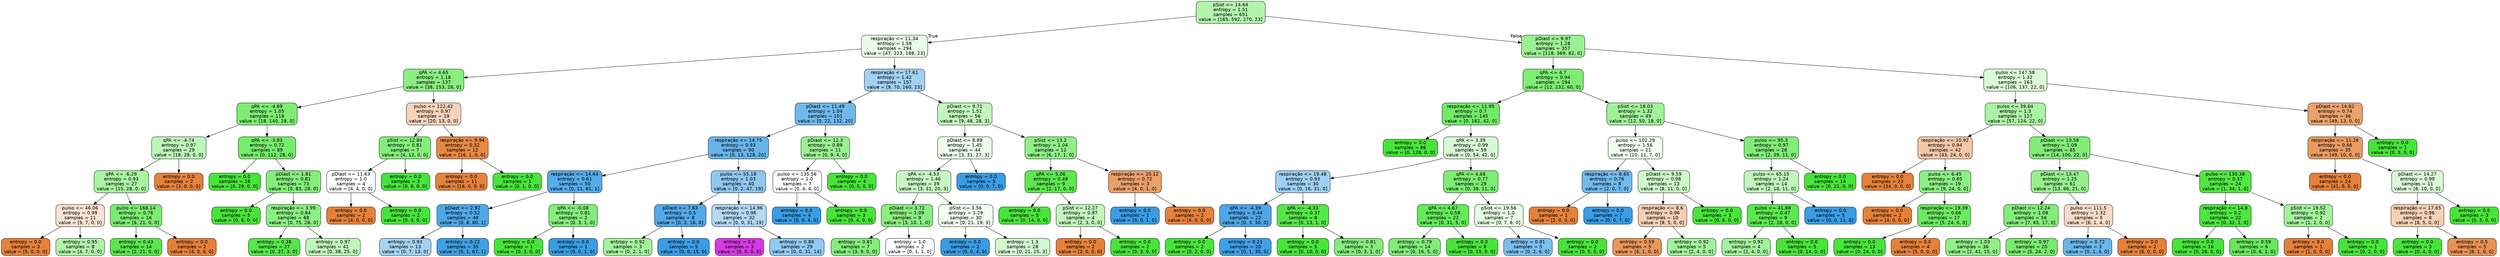 digraph Tree {
node [shape=box, style="filled, rounded", color="black", fontname="helvetica"] ;
edge [fontname="helvetica"] ;
0 [label="pSist <= 14.64\nentropy = 1.51\nsamples = 651\nvalue = [165, 592, 270, 23]", fillcolor="#b3f4ad"] ;
1 [label="respiração <= 11.34\nentropy = 1.58\nsamples = 294\nvalue = [47, 223, 188, 23]", fillcolor="#e9fce7"] ;
0 -> 1 [labeldistance=2.5, labelangle=45, headlabel="True"] ;
2 [label="qPA <= 4.65\nentropy = 1.18\nsamples = 137\nvalue = [38, 153, 28, 0]", fillcolor="#8aee81"] ;
1 -> 2 ;
3 [label="qPA <= -4.69\nentropy = 1.05\nsamples = 118\nvalue = [18, 140, 28, 0]", fillcolor="#7ded73"] ;
2 -> 3 ;
4 [label="qPA <= -4.74\nentropy = 0.97\nsamples = 29\nvalue = [18, 28, 0, 0]", fillcolor="#bdf6b8"] ;
3 -> 4 ;
5 [label="qPA <= -6.29\nentropy = 0.93\nsamples = 27\nvalue = [15, 28, 0, 0]", fillcolor="#aaf3a3"] ;
4 -> 5 ;
6 [label="pulso <= 46.06\nentropy = 0.99\nsamples = 11\nvalue = [9, 7, 0, 0]", fillcolor="#f9e3d3"] ;
5 -> 6 ;
7 [label="entropy = 0.0\nsamples = 3\nvalue = [5, 0, 0, 0]", fillcolor="#e58139"] ;
6 -> 7 ;
8 [label="entropy = 0.95\nsamples = 8\nvalue = [4, 7, 0, 0]", fillcolor="#b0f4aa"] ;
6 -> 8 ;
9 [label="pulso <= 168.14\nentropy = 0.76\nsamples = 16\nvalue = [6, 21, 0, 0]", fillcolor="#7cec72"] ;
5 -> 9 ;
10 [label="entropy = 0.43\nsamples = 14\nvalue = [2, 21, 0, 0]", fillcolor="#59e74c"] ;
9 -> 10 ;
11 [label="entropy = 0.0\nsamples = 2\nvalue = [4, 0, 0, 0]", fillcolor="#e58139"] ;
9 -> 11 ;
12 [label="entropy = 0.0\nsamples = 2\nvalue = [3, 0, 0, 0]", fillcolor="#e58139"] ;
4 -> 12 ;
13 [label="qPA <= -3.83\nentropy = 0.72\nsamples = 89\nvalue = [0, 112, 28, 0]", fillcolor="#75ec6a"] ;
3 -> 13 ;
14 [label="entropy = 0.0\nsamples = 16\nvalue = [0, 29, 0, 0]", fillcolor="#47e539"] ;
13 -> 14 ;
15 [label="pDiast <= 1.81\nentropy = 0.81\nsamples = 73\nvalue = [0, 83, 28, 0]", fillcolor="#85ee7c"] ;
13 -> 15 ;
16 [label="entropy = 0.0\nsamples = 5\nvalue = [0, 8, 0, 0]", fillcolor="#47e539"] ;
15 -> 16 ;
17 [label="respiração <= 3.99\nentropy = 0.84\nsamples = 68\nvalue = [0, 75, 28, 0]", fillcolor="#8cef83"] ;
15 -> 17 ;
18 [label="entropy = 0.38\nsamples = 27\nvalue = [0, 37, 3, 0]", fillcolor="#56e749"] ;
17 -> 18 ;
19 [label="entropy = 0.97\nsamples = 41\nvalue = [0, 38, 25, 0]", fillcolor="#c0f6bb"] ;
17 -> 19 ;
20 [label="pulso <= 122.42\nentropy = 0.97\nsamples = 19\nvalue = [20, 13, 0, 0]", fillcolor="#f6d3ba"] ;
2 -> 20 ;
21 [label="pSist <= 12.84\nentropy = 0.81\nsamples = 7\nvalue = [4, 12, 0, 0]", fillcolor="#84ee7b"] ;
20 -> 21 ;
22 [label="pDiast <= 11.63\nentropy = 1.0\nsamples = 4\nvalue = [4, 4, 0, 0]", fillcolor="#ffffff"] ;
21 -> 22 ;
23 [label="entropy = 0.0\nsamples = 2\nvalue = [4, 0, 0, 0]", fillcolor="#e58139"] ;
22 -> 23 ;
24 [label="entropy = 0.0\nsamples = 2\nvalue = [0, 4, 0, 0]", fillcolor="#47e539"] ;
22 -> 24 ;
25 [label="entropy = 0.0\nsamples = 3\nvalue = [0, 8, 0, 0]", fillcolor="#47e539"] ;
21 -> 25 ;
26 [label="respiração <= 9.94\nentropy = 0.32\nsamples = 12\nvalue = [16, 1, 0, 0]", fillcolor="#e78945"] ;
20 -> 26 ;
27 [label="entropy = 0.0\nsamples = 11\nvalue = [16, 0, 0, 0]", fillcolor="#e58139"] ;
26 -> 27 ;
28 [label="entropy = 0.0\nsamples = 1\nvalue = [0, 1, 0, 0]", fillcolor="#47e539"] ;
26 -> 28 ;
29 [label="respiração <= 17.61\nentropy = 1.42\nsamples = 157\nvalue = [9, 70, 160, 23]", fillcolor="#a2d1f3"] ;
1 -> 29 ;
30 [label="pDiast <= 11.49\nentropy = 1.04\nsamples = 101\nvalue = [0, 22, 132, 20]", fillcolor="#70b8ec"] ;
29 -> 30 ;
31 [label="respiração <= 14.75\nentropy = 0.93\nsamples = 90\nvalue = [0, 13, 128, 20]", fillcolor="#67b4eb"] ;
30 -> 31 ;
32 [label="respiração <= 14.64\nentropy = 0.61\nsamples = 50\nvalue = [0, 11, 81, 1]", fillcolor="#56abe9"] ;
31 -> 32 ;
33 [label="pDiast <= 2.92\nentropy = 0.52\nsamples = 48\nvalue = [0, 8, 80, 1]", fillcolor="#4fa8e8"] ;
32 -> 33 ;
34 [label="entropy = 0.93\nsamples = 13\nvalue = [0, 7, 13, 0]", fillcolor="#a4d2f3"] ;
33 -> 34 ;
35 [label="entropy = 0.22\nsamples = 35\nvalue = [0, 1, 67, 1]", fillcolor="#3fa0e6"] ;
33 -> 35 ;
36 [label="qPA <= -0.08\nentropy = 0.81\nsamples = 2\nvalue = [0, 3, 1, 0]", fillcolor="#84ee7b"] ;
32 -> 36 ;
37 [label="entropy = 0.0\nsamples = 1\nvalue = [0, 3, 0, 0]", fillcolor="#47e539"] ;
36 -> 37 ;
38 [label="entropy = 0.0\nsamples = 1\nvalue = [0, 0, 1, 0]", fillcolor="#399de5"] ;
36 -> 38 ;
39 [label="pulso <= 55.18\nentropy = 1.03\nsamples = 40\nvalue = [0, 2, 47, 19]", fillcolor="#8ec7f0"] ;
31 -> 39 ;
40 [label="pDiast <= 7.83\nentropy = 0.5\nsamples = 8\nvalue = [0, 2, 16, 0]", fillcolor="#52a9e8"] ;
39 -> 40 ;
41 [label="entropy = 0.92\nsamples = 3\nvalue = [0, 2, 1, 0]", fillcolor="#a3f29c"] ;
40 -> 41 ;
42 [label="entropy = 0.0\nsamples = 5\nvalue = [0, 0, 15, 0]", fillcolor="#399de5"] ;
40 -> 42 ;
43 [label="respiração <= 14.96\nentropy = 0.96\nsamples = 32\nvalue = [0, 0, 31, 19]", fillcolor="#b2d9f5"] ;
39 -> 43 ;
44 [label="entropy = 0.0\nsamples = 3\nvalue = [0, 0, 0, 5]", fillcolor="#d739e5"] ;
43 -> 44 ;
45 [label="entropy = 0.89\nsamples = 29\nvalue = [0, 0, 31, 14]", fillcolor="#92c9f1"] ;
43 -> 45 ;
46 [label="pDiast <= 12.3\nentropy = 0.89\nsamples = 11\nvalue = [0, 9, 4, 0]", fillcolor="#99f191"] ;
30 -> 46 ;
47 [label="pulso <= 135.56\nentropy = 1.0\nsamples = 7\nvalue = [0, 4, 4, 0]", fillcolor="#ffffff"] ;
46 -> 47 ;
48 [label="entropy = 0.0\nsamples = 4\nvalue = [0, 0, 4, 0]", fillcolor="#399de5"] ;
47 -> 48 ;
49 [label="entropy = 0.0\nsamples = 3\nvalue = [0, 4, 0, 0]", fillcolor="#47e539"] ;
47 -> 49 ;
50 [label="entropy = 0.0\nsamples = 4\nvalue = [0, 5, 0, 0]", fillcolor="#47e539"] ;
46 -> 50 ;
51 [label="pDiast <= 9.71\nentropy = 1.51\nsamples = 56\nvalue = [9, 48, 28, 3]", fillcolor="#c2f6bd"] ;
29 -> 51 ;
52 [label="pDiast <= 8.89\nentropy = 1.45\nsamples = 44\nvalue = [3, 31, 27, 3]", fillcolor="#ebfcea"] ;
51 -> 52 ;
53 [label="qPA <= -4.53\nentropy = 1.46\nsamples = 39\nvalue = [3, 31, 20, 3]", fillcolor="#c8f7c4"] ;
52 -> 53 ;
54 [label="pDiast <= 3.72\nentropy = 1.09\nsamples = 9\nvalue = [3, 10, 1, 0]", fillcolor="#8aee81"] ;
53 -> 54 ;
55 [label="entropy = 0.81\nsamples = 7\nvalue = [3, 9, 0, 0]", fillcolor="#84ee7b"] ;
54 -> 55 ;
56 [label="entropy = 1.0\nsamples = 2\nvalue = [0, 1, 1, 0]", fillcolor="#ffffff"] ;
54 -> 56 ;
57 [label="pSist <= 3.56\nentropy = 1.29\nsamples = 30\nvalue = [0, 21, 19, 3]", fillcolor="#f0fdef"] ;
53 -> 57 ;
58 [label="entropy = 0.0\nsamples = 2\nvalue = [0, 0, 4, 0]", fillcolor="#399de5"] ;
57 -> 58 ;
59 [label="entropy = 1.3\nsamples = 28\nvalue = [0, 21, 15, 3]", fillcolor="#d1f8ce"] ;
57 -> 59 ;
60 [label="entropy = 0.0\nsamples = 5\nvalue = [0, 0, 7, 0]", fillcolor="#399de5"] ;
52 -> 60 ;
61 [label="pSist <= 13.2\nentropy = 1.04\nsamples = 12\nvalue = [6, 17, 1, 0]", fillcolor="#8fef86"] ;
51 -> 61 ;
62 [label="qPA <= 5.06\nentropy = 0.49\nsamples = 9\nvalue = [2, 17, 0, 0]", fillcolor="#5de850"] ;
61 -> 62 ;
63 [label="entropy = 0.0\nsamples = 5\nvalue = [0, 14, 0, 0]", fillcolor="#47e539"] ;
62 -> 63 ;
64 [label="pSist <= 12.27\nentropy = 0.97\nsamples = 4\nvalue = [2, 3, 0, 0]", fillcolor="#c2f6bd"] ;
62 -> 64 ;
65 [label="entropy = 0.0\nsamples = 2\nvalue = [2, 0, 0, 0]", fillcolor="#e58139"] ;
64 -> 65 ;
66 [label="entropy = 0.0\nsamples = 2\nvalue = [0, 3, 0, 0]", fillcolor="#47e539"] ;
64 -> 66 ;
67 [label="respiração <= 20.12\nentropy = 0.72\nsamples = 3\nvalue = [4, 0, 1, 0]", fillcolor="#eca06a"] ;
61 -> 67 ;
68 [label="entropy = 0.0\nsamples = 1\nvalue = [0, 0, 1, 0]", fillcolor="#399de5"] ;
67 -> 68 ;
69 [label="entropy = 0.0\nsamples = 2\nvalue = [4, 0, 0, 0]", fillcolor="#e58139"] ;
67 -> 69 ;
70 [label="pDiast <= 9.97\nentropy = 1.28\nsamples = 357\nvalue = [118, 369, 82, 0]", fillcolor="#99f191"] ;
0 -> 70 [labeldistance=2.5, labelangle=-45, headlabel="False"] ;
71 [label="qPA <= 4.7\nentropy = 0.94\nsamples = 194\nvalue = [12, 232, 60, 0]", fillcolor="#7ded73"] ;
70 -> 71 ;
72 [label="respiração <= 11.95\nentropy = 0.7\nsamples = 145\nvalue = [0, 182, 42, 0]", fillcolor="#71eb67"] ;
71 -> 72 ;
73 [label="entropy = 0.0\nsamples = 86\nvalue = [0, 128, 0, 0]", fillcolor="#47e539"] ;
72 -> 73 ;
74 [label="qPA <= 3.39\nentropy = 0.99\nsamples = 59\nvalue = [0, 54, 42, 0]", fillcolor="#d6f9d3"] ;
72 -> 74 ;
75 [label="respiração <= 19.48\nentropy = 0.93\nsamples = 30\nvalue = [0, 16, 31, 0]", fillcolor="#9fd0f2"] ;
74 -> 75 ;
76 [label="qPA <= -4.39\nentropy = 0.44\nsamples = 22\nvalue = [0, 3, 30, 0]", fillcolor="#4da7e8"] ;
75 -> 76 ;
77 [label="entropy = 0.0\nsamples = 2\nvalue = [0, 2, 0, 0]", fillcolor="#47e539"] ;
76 -> 77 ;
78 [label="entropy = 0.21\nsamples = 20\nvalue = [0, 1, 30, 0]", fillcolor="#40a0e6"] ;
76 -> 78 ;
79 [label="qPA <= -4.33\nentropy = 0.37\nsamples = 8\nvalue = [0, 13, 1, 0]", fillcolor="#55e748"] ;
75 -> 79 ;
80 [label="entropy = 0.0\nsamples = 5\nvalue = [0, 10, 0, 0]", fillcolor="#47e539"] ;
79 -> 80 ;
81 [label="entropy = 0.81\nsamples = 3\nvalue = [0, 3, 1, 0]", fillcolor="#84ee7b"] ;
79 -> 81 ;
82 [label="qPA <= 4.68\nentropy = 0.77\nsamples = 29\nvalue = [0, 38, 11, 0]", fillcolor="#7ced72"] ;
74 -> 82 ;
83 [label="qPA <= 4.67\nentropy = 0.58\nsamples = 22\nvalue = [0, 31, 5, 0]", fillcolor="#65e959"] ;
82 -> 83 ;
84 [label="entropy = 0.79\nsamples = 14\nvalue = [0, 16, 5, 0]", fillcolor="#81ed77"] ;
83 -> 84 ;
85 [label="entropy = 0.0\nsamples = 8\nvalue = [0, 15, 0, 0]", fillcolor="#47e539"] ;
83 -> 85 ;
86 [label="pSist <= 19.56\nentropy = 1.0\nsamples = 7\nvalue = [0, 7, 6, 0]", fillcolor="#e5fbe3"] ;
82 -> 86 ;
87 [label="entropy = 0.81\nsamples = 5\nvalue = [0, 2, 6, 0]", fillcolor="#7bbeee"] ;
86 -> 87 ;
88 [label="entropy = 0.0\nsamples = 2\nvalue = [0, 5, 0, 0]", fillcolor="#47e539"] ;
86 -> 88 ;
89 [label="pSist <= 18.03\nentropy = 1.32\nsamples = 49\nvalue = [12, 50, 18, 0]", fillcolor="#a0f299"] ;
71 -> 89 ;
90 [label="pulso <= 102.29\nentropy = 1.56\nsamples = 21\nvalue = [10, 11, 7, 0]", fillcolor="#f5fef4"] ;
89 -> 90 ;
91 [label="respiração <= 8.65\nentropy = 0.76\nsamples = 8\nvalue = [2, 0, 7, 0]", fillcolor="#72b9ec"] ;
90 -> 91 ;
92 [label="entropy = 0.0\nsamples = 1\nvalue = [2, 0, 0, 0]", fillcolor="#e58139"] ;
91 -> 92 ;
93 [label="entropy = 0.0\nsamples = 7\nvalue = [0, 0, 7, 0]", fillcolor="#399de5"] ;
91 -> 93 ;
94 [label="pDiast <= 9.59\nentropy = 0.98\nsamples = 13\nvalue = [8, 11, 0, 0]", fillcolor="#cdf8c9"] ;
90 -> 94 ;
95 [label="respiração <= 8.6\nentropy = 0.96\nsamples = 10\nvalue = [8, 5, 0, 0]", fillcolor="#f5d0b5"] ;
94 -> 95 ;
96 [label="entropy = 0.59\nsamples = 5\nvalue = [6, 1, 0, 0]", fillcolor="#e9965a"] ;
95 -> 96 ;
97 [label="entropy = 0.92\nsamples = 5\nvalue = [2, 4, 0, 0]", fillcolor="#a3f29c"] ;
95 -> 97 ;
98 [label="entropy = 0.0\nsamples = 3\nvalue = [0, 6, 0, 0]", fillcolor="#47e539"] ;
94 -> 98 ;
99 [label="pulso <= 95.3\nentropy = 0.97\nsamples = 28\nvalue = [2, 39, 11, 0]", fillcolor="#81ed78"] ;
89 -> 99 ;
100 [label="pulso <= 65.15\nentropy = 1.24\nsamples = 14\nvalue = [2, 18, 11, 0]", fillcolor="#bff6ba"] ;
99 -> 100 ;
101 [label="pulso <= 41.88\nentropy = 0.47\nsamples = 9\nvalue = [2, 18, 0, 0]", fillcolor="#5be84f"] ;
100 -> 101 ;
102 [label="entropy = 0.92\nsamples = 4\nvalue = [2, 4, 0, 0]", fillcolor="#a3f29c"] ;
101 -> 102 ;
103 [label="entropy = 0.0\nsamples = 5\nvalue = [0, 14, 0, 0]", fillcolor="#47e539"] ;
101 -> 103 ;
104 [label="entropy = 0.0\nsamples = 5\nvalue = [0, 0, 11, 0]", fillcolor="#399de5"] ;
100 -> 104 ;
105 [label="entropy = 0.0\nsamples = 14\nvalue = [0, 21, 0, 0]", fillcolor="#47e539"] ;
99 -> 105 ;
106 [label="pulso <= 147.58\nentropy = 1.32\nsamples = 163\nvalue = [106, 137, 22, 0]", fillcolor="#dbfad8"] ;
70 -> 106 ;
107 [label="pulso <= 39.64\nentropy = 1.3\nsamples = 127\nvalue = [57, 124, 22, 0]", fillcolor="#abf3a4"] ;
106 -> 107 ;
108 [label="respiração <= 10.92\nentropy = 0.94\nsamples = 42\nvalue = [43, 24, 0, 0]", fillcolor="#f4c7a8"] ;
107 -> 108 ;
109 [label="entropy = 0.0\nsamples = 23\nvalue = [34, 0, 0, 0]", fillcolor="#e58139"] ;
108 -> 109 ;
110 [label="pulso <= 6.45\nentropy = 0.85\nsamples = 19\nvalue = [9, 24, 0, 0]", fillcolor="#8cef83"] ;
108 -> 110 ;
111 [label="entropy = 0.0\nsamples = 2\nvalue = [4, 0, 0, 0]", fillcolor="#e58139"] ;
110 -> 111 ;
112 [label="respiração <= 19.39\nentropy = 0.66\nsamples = 17\nvalue = [5, 24, 0, 0]", fillcolor="#6dea62"] ;
110 -> 112 ;
113 [label="entropy = 0.0\nsamples = 13\nvalue = [0, 24, 0, 0]", fillcolor="#47e539"] ;
112 -> 113 ;
114 [label="entropy = 0.0\nsamples = 4\nvalue = [5, 0, 0, 0]", fillcolor="#e58139"] ;
112 -> 114 ;
115 [label="pDiast <= 13.58\nentropy = 1.09\nsamples = 85\nvalue = [14, 100, 22, 0]", fillcolor="#81ed78"] ;
107 -> 115 ;
116 [label="pDiast <= 13.47\nentropy = 1.25\nsamples = 61\nvalue = [13, 66, 21, 0]", fillcolor="#96f08e"] ;
115 -> 116 ;
117 [label="pDiast <= 12.24\nentropy = 1.08\nsamples = 56\nvalue = [7, 65, 17, 0]", fillcolor="#84ee7b"] ;
116 -> 117 ;
118 [label="entropy = 1.03\nsamples = 36\nvalue = [2, 41, 15, 0]", fillcolor="#90ef87"] ;
117 -> 118 ;
119 [label="entropy = 0.97\nsamples = 20\nvalue = [5, 24, 2, 0]", fillcolor="#79ec6e"] ;
117 -> 119 ;
120 [label="pulso <= 111.5\nentropy = 1.32\nsamples = 5\nvalue = [6, 1, 4, 0]", fillcolor="#f8dbc6"] ;
116 -> 120 ;
121 [label="entropy = 0.72\nsamples = 3\nvalue = [0, 1, 4, 0]", fillcolor="#6ab6ec"] ;
120 -> 121 ;
122 [label="entropy = 0.0\nsamples = 2\nvalue = [6, 0, 0, 0]", fillcolor="#e58139"] ;
120 -> 122 ;
123 [label="pulso <= 130.38\nentropy = 0.37\nsamples = 24\nvalue = [1, 34, 1, 0]", fillcolor="#52e644"] ;
115 -> 123 ;
124 [label="respiração <= 14.8\nentropy = 0.2\nsamples = 22\nvalue = [0, 32, 1, 0]", fillcolor="#4de63f"] ;
123 -> 124 ;
125 [label="entropy = 0.0\nsamples = 16\nvalue = [0, 26, 0, 0]", fillcolor="#47e539"] ;
124 -> 125 ;
126 [label="entropy = 0.59\nsamples = 6\nvalue = [0, 6, 1, 0]", fillcolor="#66e95a"] ;
124 -> 126 ;
127 [label="pSist <= 19.52\nentropy = 0.92\nsamples = 2\nvalue = [1, 2, 0, 0]", fillcolor="#a3f29c"] ;
123 -> 127 ;
128 [label="entropy = 0.0\nsamples = 1\nvalue = [1, 0, 0, 0]", fillcolor="#e58139"] ;
127 -> 128 ;
129 [label="entropy = 0.0\nsamples = 1\nvalue = [0, 2, 0, 0]", fillcolor="#47e539"] ;
127 -> 129 ;
130 [label="pDiast <= 14.82\nentropy = 0.74\nsamples = 36\nvalue = [49, 13, 0, 0]", fillcolor="#eca26e"] ;
106 -> 130 ;
131 [label="respiração <= 11.26\nentropy = 0.66\nsamples = 35\nvalue = [49, 10, 0, 0]", fillcolor="#ea9b61"] ;
130 -> 131 ;
132 [label="entropy = 0.0\nsamples = 24\nvalue = [41, 0, 0, 0]", fillcolor="#e58139"] ;
131 -> 132 ;
133 [label="pDiast <= 14.27\nentropy = 0.99\nsamples = 11\nvalue = [8, 10, 0, 0]", fillcolor="#dafad7"] ;
131 -> 133 ;
134 [label="respiração <= 17.65\nentropy = 0.96\nsamples = 8\nvalue = [8, 5, 0, 0]", fillcolor="#f5d0b5"] ;
133 -> 134 ;
135 [label="entropy = 0.0\nsamples = 3\nvalue = [0, 4, 0, 0]", fillcolor="#47e539"] ;
134 -> 135 ;
136 [label="entropy = 0.5\nsamples = 5\nvalue = [8, 1, 0, 0]", fillcolor="#e89152"] ;
134 -> 136 ;
137 [label="entropy = 0.0\nsamples = 3\nvalue = [0, 5, 0, 0]", fillcolor="#47e539"] ;
133 -> 137 ;
138 [label="entropy = 0.0\nsamples = 1\nvalue = [0, 3, 0, 0]", fillcolor="#47e539"] ;
130 -> 138 ;
}